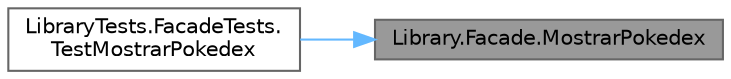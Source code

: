 digraph "Library.Facade.MostrarPokedex"
{
 // INTERACTIVE_SVG=YES
 // LATEX_PDF_SIZE
  bgcolor="transparent";
  edge [fontname=Helvetica,fontsize=10,labelfontname=Helvetica,labelfontsize=10];
  node [fontname=Helvetica,fontsize=10,shape=box,height=0.2,width=0.4];
  rankdir="RL";
  Node1 [id="Node000001",label="Library.Facade.MostrarPokedex",height=0.2,width=0.4,color="gray40", fillcolor="grey60", style="filled", fontcolor="black",tooltip="Muestra los pokemones disponibles para elegir."];
  Node1 -> Node2 [id="edge1_Node000001_Node000002",dir="back",color="steelblue1",style="solid",tooltip=" "];
  Node2 [id="Node000002",label="LibraryTests.FacadeTests.\lTestMostrarPokedex",height=0.2,width=0.4,color="grey40", fillcolor="white", style="filled",URL="$classLibraryTests_1_1FacadeTests.html#ae68e2fb36daef8a4189346a270327320",tooltip="Este test comprueba que se pueda obtener la lista de la Pokédex."];
}
